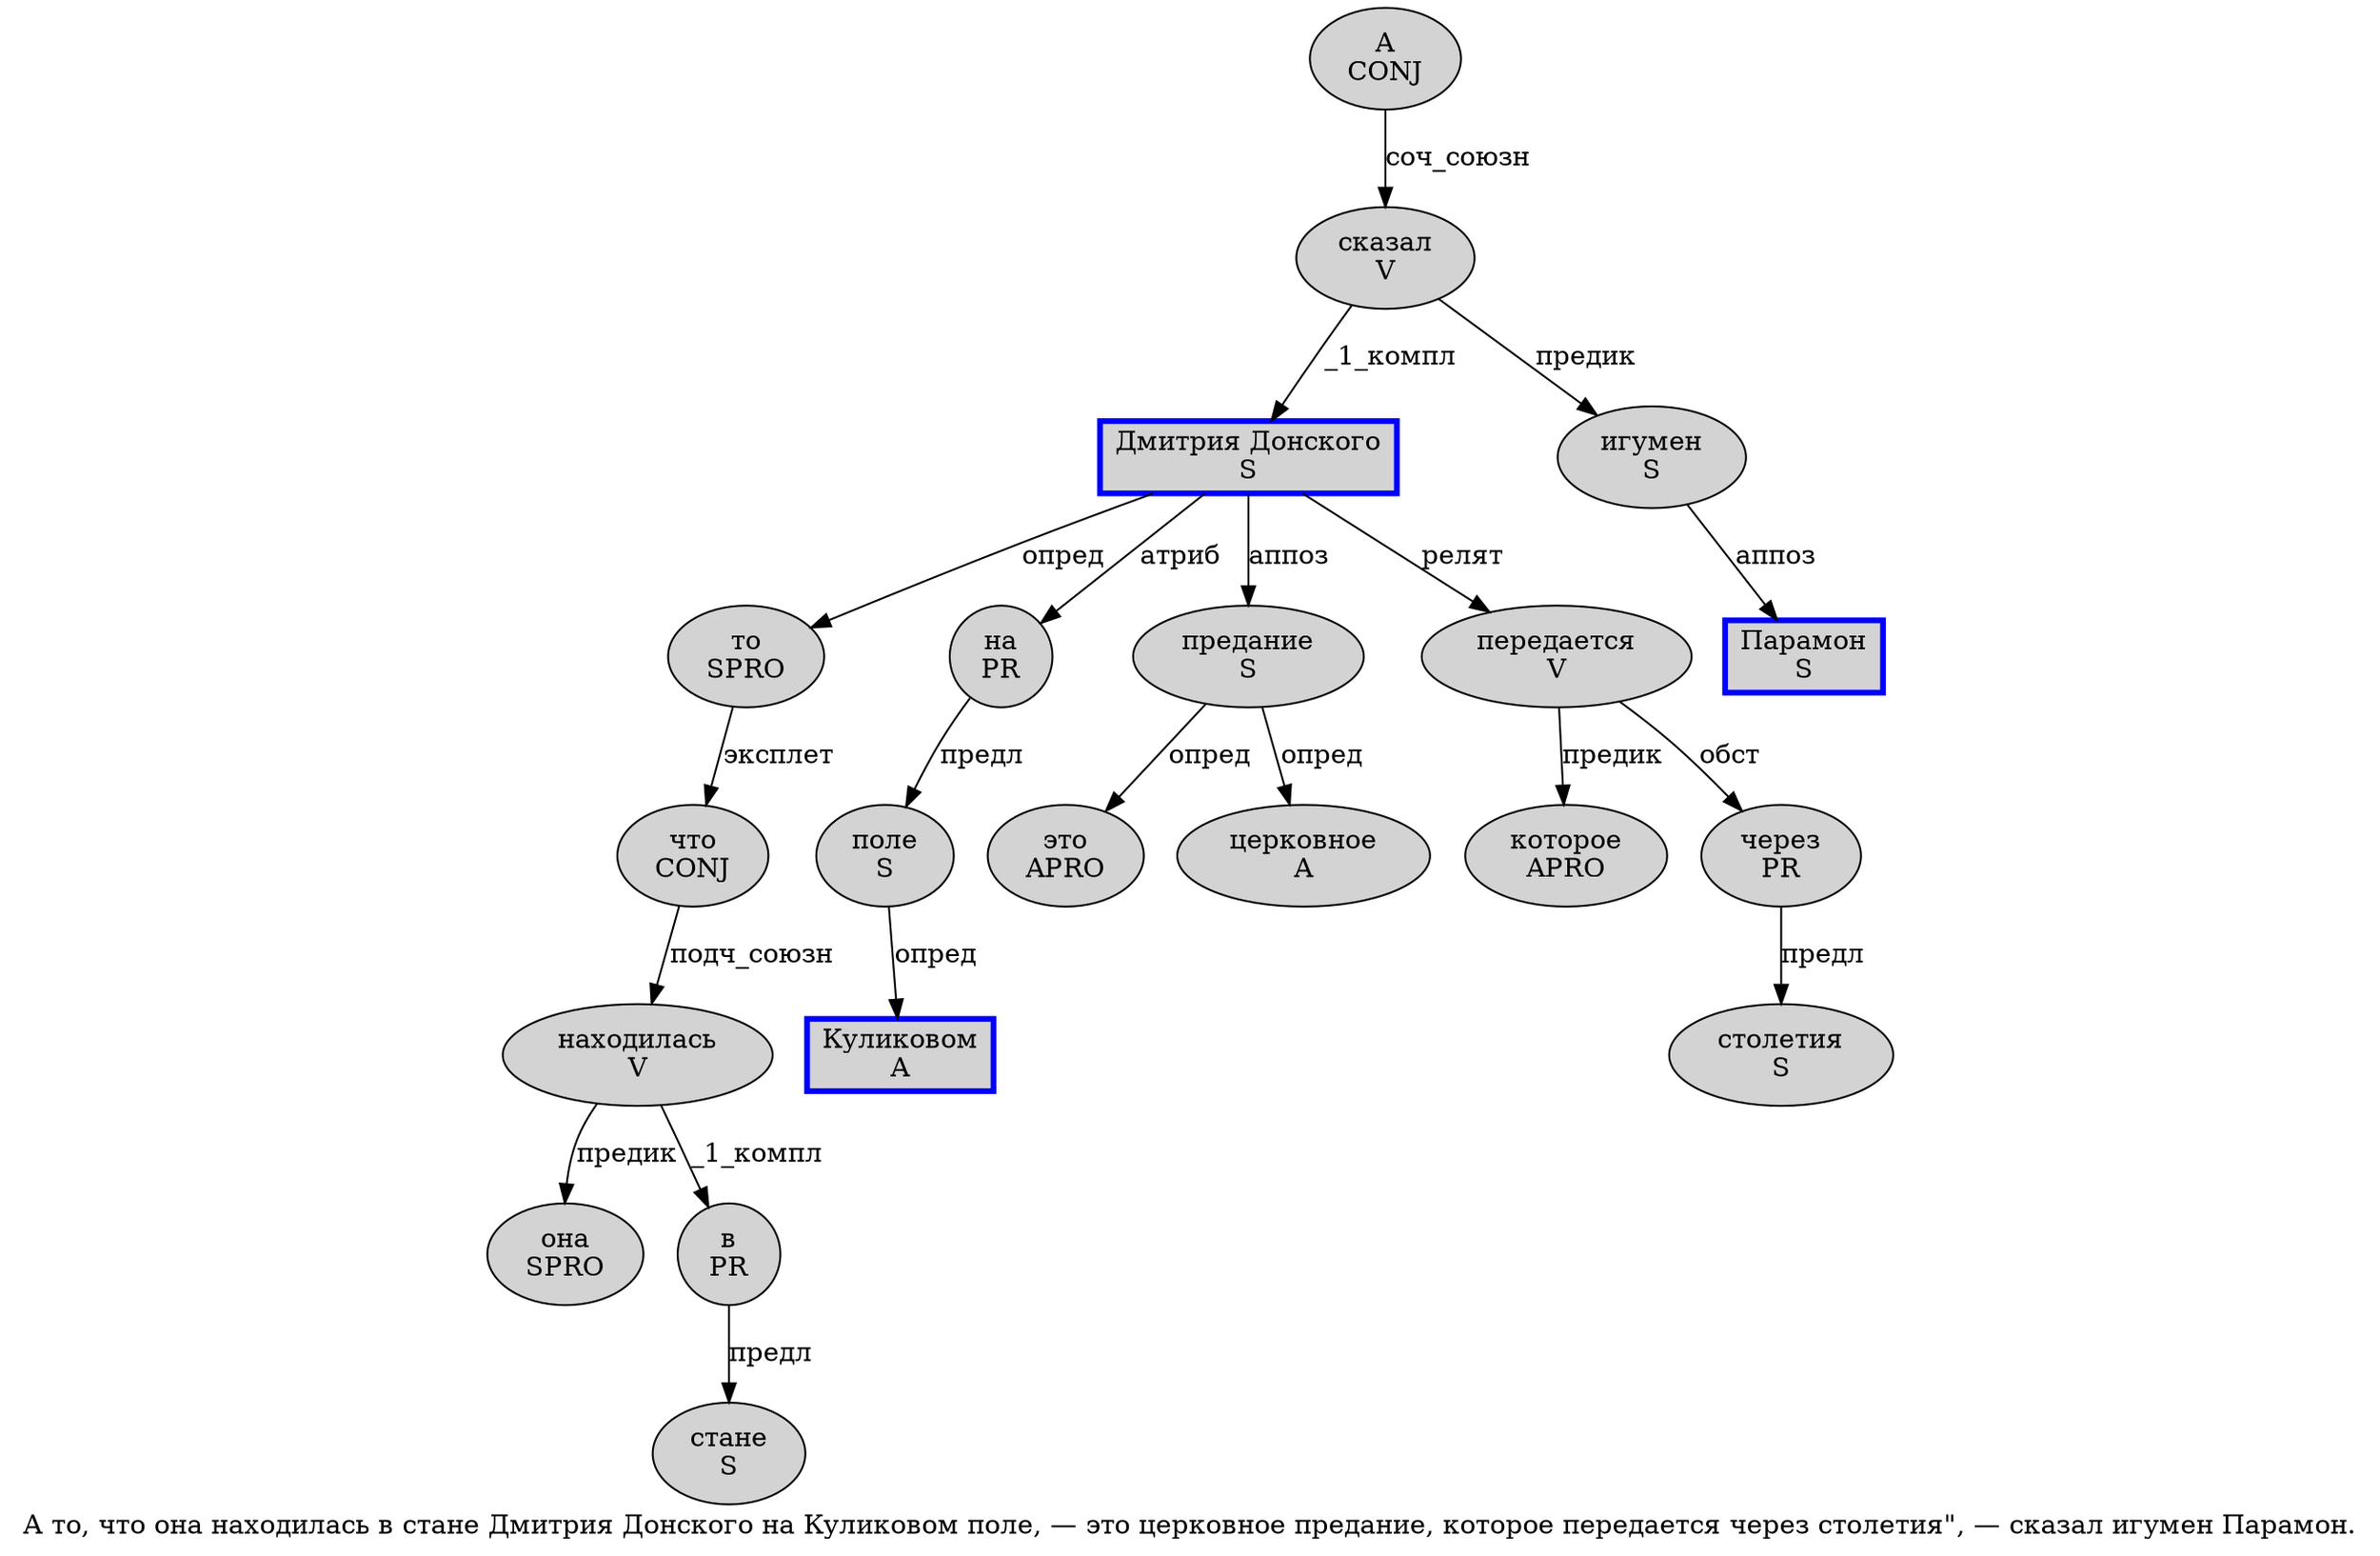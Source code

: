 digraph SENTENCE_984 {
	graph [label="А то, что она находилась в стане Дмитрия Донского на Куликовом поле, — это церковное предание, которое передается через столетия\", — сказал игумен Парамон."]
	node [style=filled]
		0 [label="А
CONJ" color="" fillcolor=lightgray penwidth=1 shape=ellipse]
		1 [label="то
SPRO" color="" fillcolor=lightgray penwidth=1 shape=ellipse]
		3 [label="что
CONJ" color="" fillcolor=lightgray penwidth=1 shape=ellipse]
		4 [label="она
SPRO" color="" fillcolor=lightgray penwidth=1 shape=ellipse]
		5 [label="находилась
V" color="" fillcolor=lightgray penwidth=1 shape=ellipse]
		6 [label="в
PR" color="" fillcolor=lightgray penwidth=1 shape=ellipse]
		7 [label="стане
S" color="" fillcolor=lightgray penwidth=1 shape=ellipse]
		8 [label="Дмитрия Донского
S" color=blue fillcolor=lightgray penwidth=3 shape=box]
		9 [label="на
PR" color="" fillcolor=lightgray penwidth=1 shape=ellipse]
		10 [label="Куликовом
A" color=blue fillcolor=lightgray penwidth=3 shape=box]
		11 [label="поле
S" color="" fillcolor=lightgray penwidth=1 shape=ellipse]
		14 [label="это
APRO" color="" fillcolor=lightgray penwidth=1 shape=ellipse]
		15 [label="церковное
A" color="" fillcolor=lightgray penwidth=1 shape=ellipse]
		16 [label="предание
S" color="" fillcolor=lightgray penwidth=1 shape=ellipse]
		18 [label="которое
APRO" color="" fillcolor=lightgray penwidth=1 shape=ellipse]
		19 [label="передается
V" color="" fillcolor=lightgray penwidth=1 shape=ellipse]
		20 [label="через
PR" color="" fillcolor=lightgray penwidth=1 shape=ellipse]
		21 [label="столетия
S" color="" fillcolor=lightgray penwidth=1 shape=ellipse]
		25 [label="сказал
V" color="" fillcolor=lightgray penwidth=1 shape=ellipse]
		26 [label="игумен
S" color="" fillcolor=lightgray penwidth=1 shape=ellipse]
		27 [label="Парамон
S" color=blue fillcolor=lightgray penwidth=3 shape=box]
			11 -> 10 [label="опред"]
			3 -> 5 [label="подч_союзн"]
			16 -> 14 [label="опред"]
			16 -> 15 [label="опред"]
			19 -> 18 [label="предик"]
			19 -> 20 [label="обст"]
			5 -> 4 [label="предик"]
			5 -> 6 [label="_1_компл"]
			1 -> 3 [label="эксплет"]
			20 -> 21 [label="предл"]
			6 -> 7 [label="предл"]
			8 -> 1 [label="опред"]
			8 -> 9 [label="атриб"]
			8 -> 16 [label="аппоз"]
			8 -> 19 [label="релят"]
			0 -> 25 [label="соч_союзн"]
			25 -> 8 [label="_1_компл"]
			25 -> 26 [label="предик"]
			9 -> 11 [label="предл"]
			26 -> 27 [label="аппоз"]
}